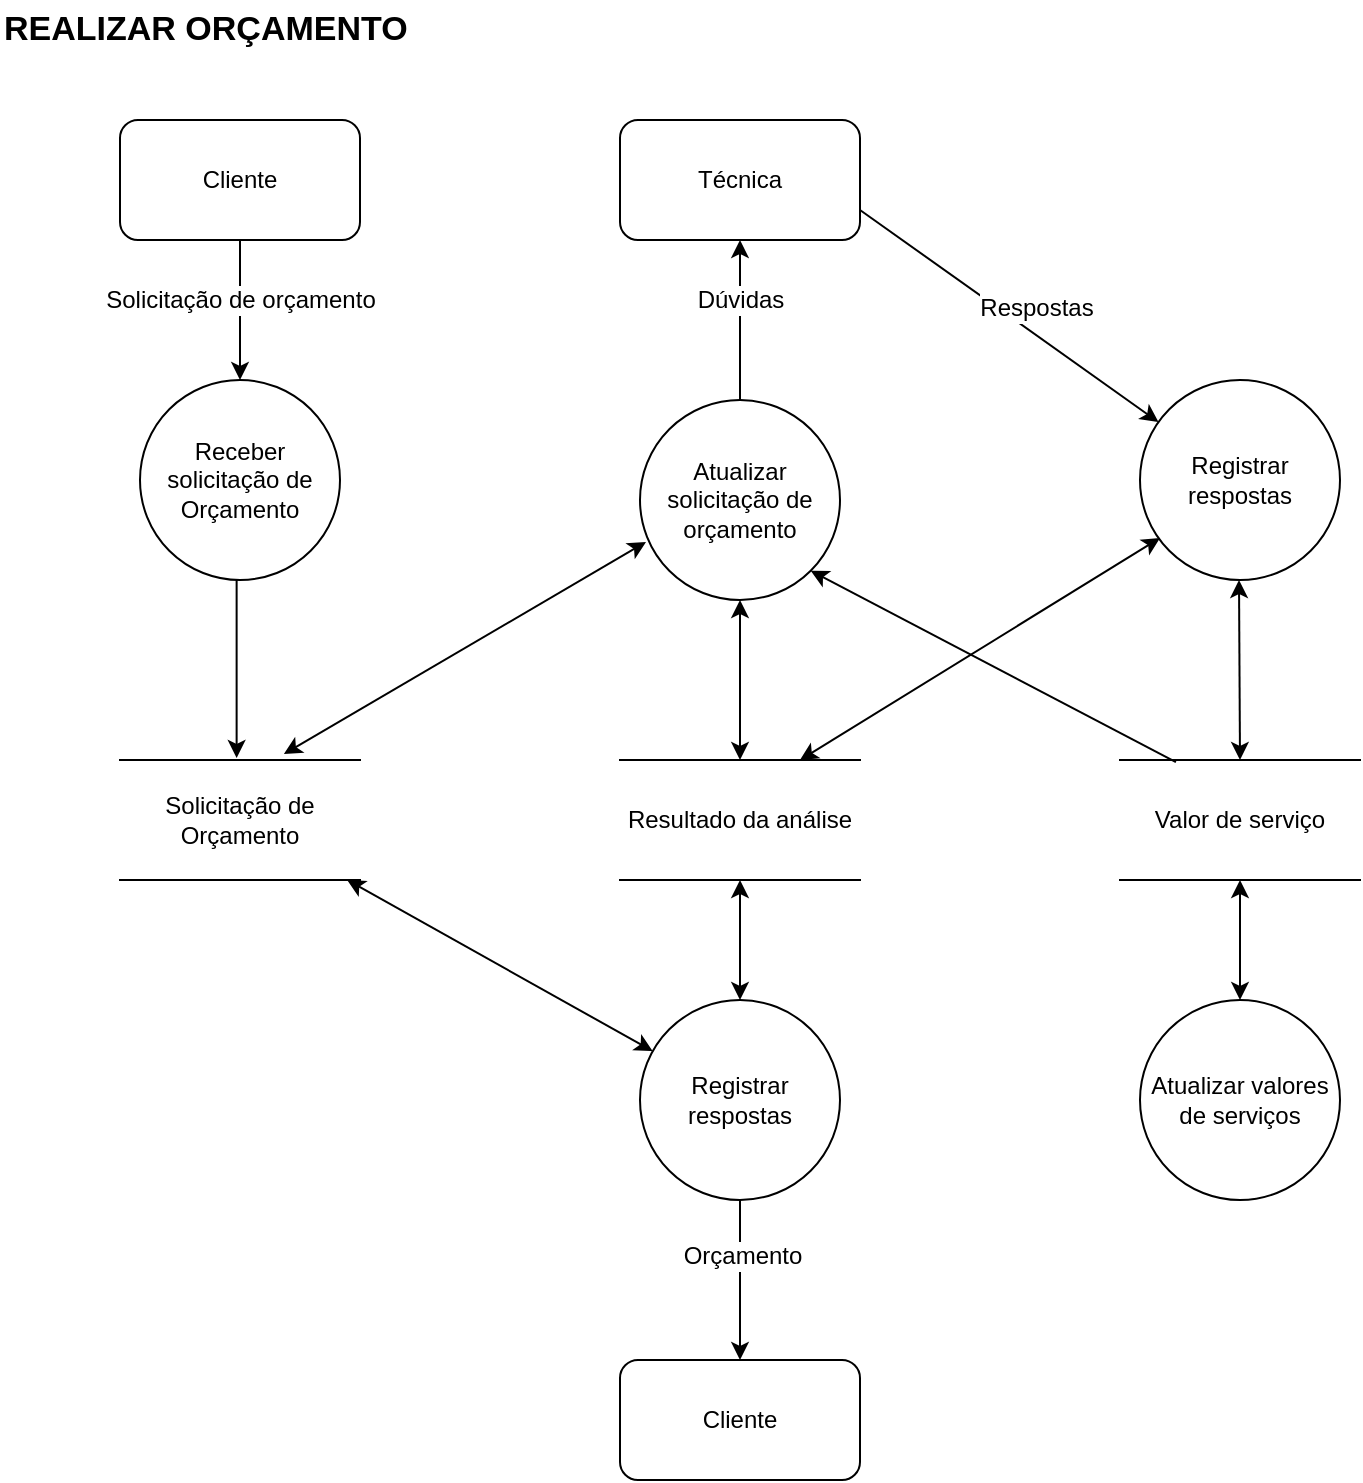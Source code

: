 <mxfile version="12.9.6" type="device" pages="3"><diagram id="C5RBs43oDa-KdzZeNtuy" name="Realizar orcamento"><mxGraphModel dx="2031" dy="1019" grid="1" gridSize="10" guides="1" tooltips="1" connect="1" arrows="1" fold="1" page="1" pageScale="1" pageWidth="827" pageHeight="800" math="0" shadow="0"><root><mxCell id="WIyWlLk6GJQsqaUBKTNV-0"/><mxCell id="WIyWlLk6GJQsqaUBKTNV-1" parent="WIyWlLk6GJQsqaUBKTNV-0"/><mxCell id="VHODwKLt7uAdy8jMnxIu-0" value="Receber solicitação de Orçamento" style="ellipse;whiteSpace=wrap;html=1;aspect=fixed;" parent="WIyWlLk6GJQsqaUBKTNV-1" vertex="1"><mxGeometry x="100" y="210" width="100" height="100" as="geometry"/></mxCell><mxCell id="VHODwKLt7uAdy8jMnxIu-1" value="Cliente" style="rounded=1;whiteSpace=wrap;html=1;" parent="WIyWlLk6GJQsqaUBKTNV-1" vertex="1"><mxGeometry x="90" y="80" width="120" height="60" as="geometry"/></mxCell><mxCell id="VHODwKLt7uAdy8jMnxIu-4" value="Solicitação de Orçamento" style="shape=partialRectangle;whiteSpace=wrap;html=1;left=0;right=0;fillColor=none;" parent="WIyWlLk6GJQsqaUBKTNV-1" vertex="1"><mxGeometry x="90" y="400" width="120" height="60" as="geometry"/></mxCell><mxCell id="VHODwKLt7uAdy8jMnxIu-8" value="Atualizar solicitação de orçamento" style="ellipse;whiteSpace=wrap;html=1;aspect=fixed;" parent="WIyWlLk6GJQsqaUBKTNV-1" vertex="1"><mxGeometry x="350" y="220" width="100" height="100" as="geometry"/></mxCell><mxCell id="VHODwKLt7uAdy8jMnxIu-9" value="Técnica" style="rounded=1;whiteSpace=wrap;html=1;" parent="WIyWlLk6GJQsqaUBKTNV-1" vertex="1"><mxGeometry x="340" y="80" width="120" height="60" as="geometry"/></mxCell><mxCell id="VHODwKLt7uAdy8jMnxIu-10" value="Resultado da análise" style="shape=partialRectangle;whiteSpace=wrap;html=1;left=0;right=0;fillColor=none;" parent="WIyWlLk6GJQsqaUBKTNV-1" vertex="1"><mxGeometry x="340" y="400" width="120" height="60" as="geometry"/></mxCell><mxCell id="VHODwKLt7uAdy8jMnxIu-14" value="" style="endArrow=classic;html=1;exitX=0.5;exitY=0;exitDx=0;exitDy=0;" parent="WIyWlLk6GJQsqaUBKTNV-1" source="VHODwKLt7uAdy8jMnxIu-8" edge="1"><mxGeometry width="50" height="50" relative="1" as="geometry"><mxPoint x="480" y="430" as="sourcePoint"/><mxPoint x="400" y="140" as="targetPoint"/></mxGeometry></mxCell><mxCell id="VHODwKLt7uAdy8jMnxIu-15" value="&lt;div&gt;Dúvidas&lt;/div&gt;" style="text;html=1;align=center;verticalAlign=middle;resizable=0;points=[];labelBackgroundColor=#ffffff;" parent="VHODwKLt7uAdy8jMnxIu-14" vertex="1" connectable="0"><mxGeometry x="0.754" relative="1" as="geometry"><mxPoint x="-8.882e-16" y="20.0" as="offset"/></mxGeometry></mxCell><mxCell id="VHODwKLt7uAdy8jMnxIu-16" value="" style="endArrow=classic;html=1;entryX=0.5;entryY=0;entryDx=0;entryDy=0;exitX=0.5;exitY=1;exitDx=0;exitDy=0;" parent="WIyWlLk6GJQsqaUBKTNV-1" source="VHODwKLt7uAdy8jMnxIu-1" target="VHODwKLt7uAdy8jMnxIu-0" edge="1"><mxGeometry width="50" height="50" relative="1" as="geometry"><mxPoint x="120" y="180" as="sourcePoint"/><mxPoint x="530" y="380" as="targetPoint"/></mxGeometry></mxCell><mxCell id="VHODwKLt7uAdy8jMnxIu-17" value="&lt;div&gt;Solicitação de orçamento&lt;/div&gt;" style="text;html=1;align=center;verticalAlign=middle;resizable=0;points=[];labelBackgroundColor=#ffffff;" parent="VHODwKLt7uAdy8jMnxIu-16" vertex="1" connectable="0"><mxGeometry x="0.311" relative="1" as="geometry"><mxPoint y="-16" as="offset"/></mxGeometry></mxCell><mxCell id="VHODwKLt7uAdy8jMnxIu-18" value="" style="endArrow=classic;html=1;exitX=0.483;exitY=1;exitDx=0;exitDy=0;exitPerimeter=0;" parent="WIyWlLk6GJQsqaUBKTNV-1" source="VHODwKLt7uAdy8jMnxIu-0" edge="1"><mxGeometry width="50" height="50" relative="1" as="geometry"><mxPoint x="148" y="320" as="sourcePoint"/><mxPoint x="148.318" y="399" as="targetPoint"/></mxGeometry></mxCell><mxCell id="VHODwKLt7uAdy8jMnxIu-20" value="Registrar respostas" style="ellipse;whiteSpace=wrap;html=1;aspect=fixed;" parent="WIyWlLk6GJQsqaUBKTNV-1" vertex="1"><mxGeometry x="600" y="210" width="100" height="100" as="geometry"/></mxCell><mxCell id="VHODwKLt7uAdy8jMnxIu-22" value="Valor de serviço" style="shape=partialRectangle;whiteSpace=wrap;html=1;left=0;right=0;fillColor=none;" parent="WIyWlLk6GJQsqaUBKTNV-1" vertex="1"><mxGeometry x="590" y="400" width="120" height="60" as="geometry"/></mxCell><mxCell id="VHODwKLt7uAdy8jMnxIu-23" value="" style="endArrow=classic;html=1;exitX=1;exitY=0.75;exitDx=0;exitDy=0;" parent="WIyWlLk6GJQsqaUBKTNV-1" source="VHODwKLt7uAdy8jMnxIu-9" target="VHODwKLt7uAdy8jMnxIu-20" edge="1"><mxGeometry width="50" height="50" relative="1" as="geometry"><mxPoint x="600" y="145" as="sourcePoint"/><mxPoint x="730" y="385" as="targetPoint"/></mxGeometry></mxCell><mxCell id="VHODwKLt7uAdy8jMnxIu-24" value="&lt;div&gt;Respostas&lt;/div&gt;" style="text;html=1;align=center;verticalAlign=middle;resizable=0;points=[];labelBackgroundColor=#ffffff;" parent="VHODwKLt7uAdy8jMnxIu-23" vertex="1" connectable="0"><mxGeometry x="0.754" relative="1" as="geometry"><mxPoint x="-42.8" y="-44.42" as="offset"/></mxGeometry></mxCell><mxCell id="VHODwKLt7uAdy8jMnxIu-26" value="" style="endArrow=classic;startArrow=classic;html=1;entryX=0.5;entryY=1;entryDx=0;entryDy=0;exitX=0.5;exitY=0;exitDx=0;exitDy=0;" parent="WIyWlLk6GJQsqaUBKTNV-1" source="VHODwKLt7uAdy8jMnxIu-10" target="VHODwKLt7uAdy8jMnxIu-8" edge="1"><mxGeometry width="50" height="50" relative="1" as="geometry"><mxPoint x="400" y="380" as="sourcePoint"/><mxPoint x="450" y="330" as="targetPoint"/></mxGeometry></mxCell><mxCell id="VHODwKLt7uAdy8jMnxIu-27" value="" style="endArrow=classic;startArrow=classic;html=1;entryX=0.495;entryY=1;entryDx=0;entryDy=0;entryPerimeter=0;exitX=0.5;exitY=0;exitDx=0;exitDy=0;" parent="WIyWlLk6GJQsqaUBKTNV-1" source="VHODwKLt7uAdy8jMnxIu-22" target="VHODwKLt7uAdy8jMnxIu-20" edge="1"><mxGeometry width="50" height="50" relative="1" as="geometry"><mxPoint x="600" y="395" as="sourcePoint"/><mxPoint x="599.5" y="325" as="targetPoint"/></mxGeometry></mxCell><mxCell id="VHODwKLt7uAdy8jMnxIu-30" value="" style="endArrow=classic;startArrow=classic;html=1;exitX=0.683;exitY=-0.05;exitDx=0;exitDy=0;exitPerimeter=0;entryX=0.03;entryY=0.71;entryDx=0;entryDy=0;entryPerimeter=0;" parent="WIyWlLk6GJQsqaUBKTNV-1" source="VHODwKLt7uAdy8jMnxIu-4" target="VHODwKLt7uAdy8jMnxIu-8" edge="1"><mxGeometry width="50" height="50" relative="1" as="geometry"><mxPoint x="480" y="430" as="sourcePoint"/><mxPoint x="530" y="380" as="targetPoint"/></mxGeometry></mxCell><mxCell id="VHODwKLt7uAdy8jMnxIu-31" value="" style="endArrow=classic;startArrow=classic;html=1;entryX=0.1;entryY=0.79;entryDx=0;entryDy=0;entryPerimeter=0;exitX=0.75;exitY=0;exitDx=0;exitDy=0;exitPerimeter=0;" parent="WIyWlLk6GJQsqaUBKTNV-1" source="VHODwKLt7uAdy8jMnxIu-10" target="VHODwKLt7uAdy8jMnxIu-20" edge="1"><mxGeometry width="50" height="50" relative="1" as="geometry"><mxPoint x="420" y="430" as="sourcePoint"/><mxPoint x="470" y="380" as="targetPoint"/></mxGeometry></mxCell><mxCell id="VHODwKLt7uAdy8jMnxIu-32" value="" style="endArrow=classic;html=1;entryX=1;entryY=1;entryDx=0;entryDy=0;exitX=0.233;exitY=0.017;exitDx=0;exitDy=0;exitPerimeter=0;" parent="WIyWlLk6GJQsqaUBKTNV-1" source="VHODwKLt7uAdy8jMnxIu-22" target="VHODwKLt7uAdy8jMnxIu-8" edge="1"><mxGeometry width="50" height="50" relative="1" as="geometry"><mxPoint x="480" y="430" as="sourcePoint"/><mxPoint x="530" y="380" as="targetPoint"/></mxGeometry></mxCell><mxCell id="VHODwKLt7uAdy8jMnxIu-33" value="Registrar respostas" style="ellipse;whiteSpace=wrap;html=1;aspect=fixed;" parent="WIyWlLk6GJQsqaUBKTNV-1" vertex="1"><mxGeometry x="350" y="520" width="100" height="100" as="geometry"/></mxCell><mxCell id="VHODwKLt7uAdy8jMnxIu-34" value="Cliente" style="rounded=1;whiteSpace=wrap;html=1;" parent="WIyWlLk6GJQsqaUBKTNV-1" vertex="1"><mxGeometry x="340" y="700" width="120" height="60" as="geometry"/></mxCell><mxCell id="VHODwKLt7uAdy8jMnxIu-35" value="" style="endArrow=classic;startArrow=classic;html=1;entryX=0.5;entryY=1;entryDx=0;entryDy=0;" parent="WIyWlLk6GJQsqaUBKTNV-1" source="VHODwKLt7uAdy8jMnxIu-33" target="VHODwKLt7uAdy8jMnxIu-10" edge="1"><mxGeometry width="50" height="50" relative="1" as="geometry"><mxPoint x="390" y="540" as="sourcePoint"/><mxPoint x="440" y="490" as="targetPoint"/></mxGeometry></mxCell><mxCell id="VHODwKLt7uAdy8jMnxIu-38" value="" style="endArrow=classic;html=1;" parent="WIyWlLk6GJQsqaUBKTNV-1" source="VHODwKLt7uAdy8jMnxIu-33" target="VHODwKLt7uAdy8jMnxIu-34" edge="1"><mxGeometry width="50" height="50" relative="1" as="geometry"><mxPoint x="370" y="660" as="sourcePoint"/><mxPoint x="420" y="610" as="targetPoint"/></mxGeometry></mxCell><mxCell id="VHODwKLt7uAdy8jMnxIu-39" value="Orçamento" style="text;html=1;align=center;verticalAlign=middle;resizable=0;points=[];labelBackgroundColor=#ffffff;" parent="VHODwKLt7uAdy8jMnxIu-38" vertex="1" connectable="0"><mxGeometry x="-0.3" y="1" relative="1" as="geometry"><mxPoint as="offset"/></mxGeometry></mxCell><mxCell id="VHODwKLt7uAdy8jMnxIu-40" value="Atualizar valores de serviços" style="ellipse;whiteSpace=wrap;html=1;aspect=fixed;" parent="WIyWlLk6GJQsqaUBKTNV-1" vertex="1"><mxGeometry x="600" y="520" width="100" height="100" as="geometry"/></mxCell><mxCell id="VHODwKLt7uAdy8jMnxIu-41" value="" style="endArrow=classic;startArrow=classic;html=1;entryX=0.5;entryY=1;entryDx=0;entryDy=0;exitX=0.5;exitY=0;exitDx=0;exitDy=0;" parent="WIyWlLk6GJQsqaUBKTNV-1" source="VHODwKLt7uAdy8jMnxIu-40" target="VHODwKLt7uAdy8jMnxIu-22" edge="1"><mxGeometry width="50" height="50" relative="1" as="geometry"><mxPoint x="570" y="550" as="sourcePoint"/><mxPoint x="620" y="500" as="targetPoint"/></mxGeometry></mxCell><mxCell id="VHODwKLt7uAdy8jMnxIu-43" value="" style="endArrow=classic;startArrow=classic;html=1;" parent="WIyWlLk6GJQsqaUBKTNV-1" source="VHODwKLt7uAdy8jMnxIu-4" target="VHODwKLt7uAdy8jMnxIu-33" edge="1"><mxGeometry width="50" height="50" relative="1" as="geometry"><mxPoint x="170" y="520" as="sourcePoint"/><mxPoint x="220" y="470" as="targetPoint"/></mxGeometry></mxCell><mxCell id="9nqTh4BEYh99MRTopix7-0" value="REALIZAR ORÇAMENTO" style="text;html=1;strokeColor=none;fillColor=none;align=left;verticalAlign=middle;whiteSpace=wrap;rounded=0;fontSize=17;fontStyle=1" vertex="1" parent="WIyWlLk6GJQsqaUBKTNV-1"><mxGeometry x="30" y="20" width="280" height="30" as="geometry"/></mxCell></root></mxGraphModel></diagram><diagram id="A8YRLk2Jh_OSkQksyPqW" name="Agendar realização de serviço"><mxGraphModel dx="1673" dy="839" grid="1" gridSize="10" guides="1" tooltips="1" connect="1" arrows="1" fold="1" page="1" pageScale="1" pageWidth="827" pageHeight="900" math="0" shadow="0"><root><mxCell id="z7Fmm6mJsP4Rc-m0eVXu-0"/><mxCell id="z7Fmm6mJsP4Rc-m0eVXu-1" parent="z7Fmm6mJsP4Rc-m0eVXu-0"/><mxCell id="-MqdabNMi41fzP6VtlOK-0" value="Cliente" style="rounded=1;whiteSpace=wrap;html=1;" vertex="1" parent="z7Fmm6mJsP4Rc-m0eVXu-1"><mxGeometry x="130" y="70" width="120" height="60" as="geometry"/></mxCell><mxCell id="-MqdabNMi41fzP6VtlOK-1" value="" style="endArrow=classic;html=1;entryX=0.5;entryY=0;entryDx=0;entryDy=0;exitX=0.5;exitY=1;exitDx=0;exitDy=0;" edge="1" source="-MqdabNMi41fzP6VtlOK-0" target="-MqdabNMi41fzP6VtlOK-3" parent="z7Fmm6mJsP4Rc-m0eVXu-1"><mxGeometry width="50" height="50" relative="1" as="geometry"><mxPoint x="160" y="170" as="sourcePoint"/><mxPoint x="570" y="370" as="targetPoint"/></mxGeometry></mxCell><mxCell id="-MqdabNMi41fzP6VtlOK-2" value="&lt;div&gt;Solicita realização&lt;/div&gt;&lt;div&gt;do serviço&lt;/div&gt;" style="text;html=1;align=center;verticalAlign=middle;resizable=0;points=[];labelBackgroundColor=#ffffff;" vertex="1" connectable="0" parent="-MqdabNMi41fzP6VtlOK-1"><mxGeometry x="0.311" relative="1" as="geometry"><mxPoint y="-16" as="offset"/></mxGeometry></mxCell><mxCell id="-MqdabNMi41fzP6VtlOK-3" value="Agendar instalação" style="ellipse;whiteSpace=wrap;html=1;aspect=fixed;" vertex="1" parent="z7Fmm6mJsP4Rc-m0eVXu-1"><mxGeometry x="140" y="210" width="100" height="100" as="geometry"/></mxCell><mxCell id="-MqdabNMi41fzP6VtlOK-4" value="" style="endArrow=classic;html=1;exitX=0.5;exitY=1;exitDx=0;exitDy=0;" edge="1" source="-MqdabNMi41fzP6VtlOK-3" parent="z7Fmm6mJsP4Rc-m0eVXu-1" target="-MqdabNMi41fzP6VtlOK-5"><mxGeometry width="50" height="50" relative="1" as="geometry"><mxPoint x="188" y="310" as="sourcePoint"/><mxPoint x="188.318" y="389" as="targetPoint"/></mxGeometry></mxCell><mxCell id="-MqdabNMi41fzP6VtlOK-5" value="Solicitação de serviço" style="shape=partialRectangle;whiteSpace=wrap;html=1;left=0;right=0;fillColor=none;" vertex="1" parent="z7Fmm6mJsP4Rc-m0eVXu-1"><mxGeometry x="130" y="370" width="120" height="60" as="geometry"/></mxCell><mxCell id="QiUJyHDK2OyIXpGi3yp5-0" value="Verificar&lt;br&gt;agenda" style="ellipse;whiteSpace=wrap;html=1;aspect=fixed;" vertex="1" parent="z7Fmm6mJsP4Rc-m0eVXu-1"><mxGeometry x="349" y="210" width="100" height="100" as="geometry"/></mxCell><mxCell id="QiUJyHDK2OyIXpGi3yp5-1" value="Técnica" style="rounded=1;whiteSpace=wrap;html=1;" vertex="1" parent="z7Fmm6mJsP4Rc-m0eVXu-1"><mxGeometry x="339" y="70" width="120" height="60" as="geometry"/></mxCell><mxCell id="QiUJyHDK2OyIXpGi3yp5-2" value="Agenda de serviços" style="shape=partialRectangle;whiteSpace=wrap;html=1;left=0;right=0;fillColor=none;" vertex="1" parent="z7Fmm6mJsP4Rc-m0eVXu-1"><mxGeometry x="339" y="370" width="120" height="60" as="geometry"/></mxCell><mxCell id="QiUJyHDK2OyIXpGi3yp5-3" value="" style="endArrow=classic;html=1;exitX=0.5;exitY=0;exitDx=0;exitDy=0;" edge="1" parent="z7Fmm6mJsP4Rc-m0eVXu-1" source="QiUJyHDK2OyIXpGi3yp5-0"><mxGeometry width="50" height="50" relative="1" as="geometry"><mxPoint x="479" y="420" as="sourcePoint"/><mxPoint x="399" y="130" as="targetPoint"/></mxGeometry></mxCell><mxCell id="QiUJyHDK2OyIXpGi3yp5-4" value="&lt;div&gt;Dúvidas&lt;/div&gt;" style="text;html=1;align=center;verticalAlign=middle;resizable=0;points=[];labelBackgroundColor=#ffffff;" vertex="1" connectable="0" parent="QiUJyHDK2OyIXpGi3yp5-3"><mxGeometry x="0.754" relative="1" as="geometry"><mxPoint x="-8.882e-16" y="30.0" as="offset"/></mxGeometry></mxCell><mxCell id="Y0maUpD85dGVmRNO-XR2-0" value="" style="endArrow=classic;startArrow=classic;html=1;exitX=0.575;exitY=-0.017;exitDx=0;exitDy=0;exitPerimeter=0;entryX=0.03;entryY=0.78;entryDx=0;entryDy=0;entryPerimeter=0;" edge="1" parent="z7Fmm6mJsP4Rc-m0eVXu-1" source="-MqdabNMi41fzP6VtlOK-5" target="QiUJyHDK2OyIXpGi3yp5-0"><mxGeometry width="50" height="50" relative="1" as="geometry"><mxPoint x="480" y="420" as="sourcePoint"/><mxPoint x="530" y="370" as="targetPoint"/></mxGeometry></mxCell><mxCell id="qm6ZDj1t0B11kWcHbbYM-0" value="Aprovar&lt;br&gt;Instalação" style="ellipse;whiteSpace=wrap;html=1;aspect=fixed;" vertex="1" parent="z7Fmm6mJsP4Rc-m0eVXu-1"><mxGeometry x="349" y="490" width="100" height="100" as="geometry"/></mxCell><mxCell id="L8G36PbLysS2J302FFJt-0" value="Registrar respostas" style="ellipse;whiteSpace=wrap;html=1;aspect=fixed;" vertex="1" parent="z7Fmm6mJsP4Rc-m0eVXu-1"><mxGeometry x="569" y="210" width="100" height="100" as="geometry"/></mxCell><mxCell id="L8G36PbLysS2J302FFJt-1" value="" style="endArrow=classic;html=1;exitX=1;exitY=0.5;exitDx=0;exitDy=0;" edge="1" parent="z7Fmm6mJsP4Rc-m0eVXu-1" target="L8G36PbLysS2J302FFJt-0" source="QiUJyHDK2OyIXpGi3yp5-1"><mxGeometry width="50" height="50" relative="1" as="geometry"><mxPoint x="499" y="135" as="sourcePoint"/><mxPoint x="769" y="395" as="targetPoint"/></mxGeometry></mxCell><mxCell id="L8G36PbLysS2J302FFJt-2" value="&lt;div&gt;Respostas&lt;/div&gt;" style="text;html=1;align=center;verticalAlign=middle;resizable=0;points=[];labelBackgroundColor=#ffffff;" vertex="1" connectable="0" parent="L8G36PbLysS2J302FFJt-1"><mxGeometry x="0.754" relative="1" as="geometry"><mxPoint x="-42.8" y="-44.42" as="offset"/></mxGeometry></mxCell><mxCell id="L8G36PbLysS2J302FFJt-3" value="" style="endArrow=classic;startArrow=classic;html=1;entryX=0.1;entryY=0.79;entryDx=0;entryDy=0;entryPerimeter=0;exitX=0.658;exitY=-0.017;exitDx=0;exitDy=0;exitPerimeter=0;" edge="1" parent="z7Fmm6mJsP4Rc-m0eVXu-1" target="L8G36PbLysS2J302FFJt-0" source="QiUJyHDK2OyIXpGi3yp5-2"><mxGeometry width="50" height="50" relative="1" as="geometry"><mxPoint x="469" y="410" as="sourcePoint"/><mxPoint x="509" y="390" as="targetPoint"/></mxGeometry></mxCell><mxCell id="BGGmpwTkeO8uS0DduRDW-0" value="" style="endArrow=classic;html=1;entryX=0.5;entryY=0;entryDx=0;entryDy=0;exitX=0.5;exitY=1;exitDx=0;exitDy=0;" edge="1" parent="z7Fmm6mJsP4Rc-m0eVXu-1" source="QiUJyHDK2OyIXpGi3yp5-2" target="qm6ZDj1t0B11kWcHbbYM-0"><mxGeometry width="50" height="50" relative="1" as="geometry"><mxPoint x="480" y="400" as="sourcePoint"/><mxPoint x="530" y="350" as="targetPoint"/></mxGeometry></mxCell><mxCell id="BGGmpwTkeO8uS0DduRDW-1" value="" style="endArrow=classic;startArrow=classic;html=1;entryX=0.5;entryY=1;entryDx=0;entryDy=0;exitX=0.07;exitY=0.24;exitDx=0;exitDy=0;exitPerimeter=0;" edge="1" parent="z7Fmm6mJsP4Rc-m0eVXu-1" source="qm6ZDj1t0B11kWcHbbYM-0" target="-MqdabNMi41fzP6VtlOK-5"><mxGeometry width="50" height="50" relative="1" as="geometry"><mxPoint x="480" y="400" as="sourcePoint"/><mxPoint x="530" y="350" as="targetPoint"/></mxGeometry></mxCell><mxCell id="uqqQdRw4oOH8JdCJN9qx-0" value="Cliente" style="rounded=1;whiteSpace=wrap;html=1;" vertex="1" parent="z7Fmm6mJsP4Rc-m0eVXu-1"><mxGeometry x="339" y="650" width="120" height="60" as="geometry"/></mxCell><mxCell id="uqqQdRw4oOH8JdCJN9qx-1" value="Aprovação" style="endArrow=classic;html=1;exitX=0.5;exitY=1;exitDx=0;exitDy=0;" edge="1" parent="z7Fmm6mJsP4Rc-m0eVXu-1" source="qm6ZDj1t0B11kWcHbbYM-0" target="uqqQdRw4oOH8JdCJN9qx-0"><mxGeometry width="50" height="50" relative="1" as="geometry"><mxPoint x="399" y="730.0" as="sourcePoint"/><mxPoint x="530" y="610" as="targetPoint"/><mxPoint y="-1" as="offset"/></mxGeometry></mxCell><mxCell id="s_bgTfqNZsZNBqcDVxQO-0" value="" style="endArrow=classic;startArrow=classic;html=1;exitX=0.5;exitY=0;exitDx=0;exitDy=0;entryX=0.5;entryY=1;entryDx=0;entryDy=0;" edge="1" parent="z7Fmm6mJsP4Rc-m0eVXu-1" source="QiUJyHDK2OyIXpGi3yp5-2" target="QiUJyHDK2OyIXpGi3yp5-0"><mxGeometry width="50" height="50" relative="1" as="geometry"><mxPoint x="480" y="460" as="sourcePoint"/><mxPoint x="530" y="410" as="targetPoint"/></mxGeometry></mxCell><mxCell id="EuhC-bhUaU4TZIGEjUDU-0" value="AGENDAR REALIZAÇÃO DE SERVIÇO" style="text;html=1;strokeColor=none;fillColor=none;align=left;verticalAlign=middle;whiteSpace=wrap;rounded=0;fontSize=17;fontStyle=1" vertex="1" parent="z7Fmm6mJsP4Rc-m0eVXu-1"><mxGeometry x="30" y="20" width="340" height="30" as="geometry"/></mxCell></root></mxGraphModel></diagram><diagram id="LAC5ehGrFXH8N2mkQpfO" name="Realizar recebimento"><mxGraphModel dx="1422" dy="713" grid="1" gridSize="10" guides="1" tooltips="1" connect="1" arrows="1" fold="1" page="1" pageScale="1" pageWidth="850" pageHeight="500" background="none" math="0" shadow="0"><root><mxCell id="81tQNtr7i1RBVnm7zmy7-0"/><mxCell id="81tQNtr7i1RBVnm7zmy7-1" parent="81tQNtr7i1RBVnm7zmy7-0"/><mxCell id="JnXFrZkmBsTxj8hV_N1o-0" value="Fechar&lt;br&gt;fatura" style="ellipse;whiteSpace=wrap;html=1;aspect=fixed;" parent="81tQNtr7i1RBVnm7zmy7-1" vertex="1"><mxGeometry x="210" y="220" width="100" height="100" as="geometry"/></mxCell><mxCell id="JnXFrZkmBsTxj8hV_N1o-1" value="Administração" style="rounded=1;whiteSpace=wrap;html=1;" parent="81tQNtr7i1RBVnm7zmy7-1" vertex="1"><mxGeometry x="200" y="80" width="120" height="60" as="geometry"/></mxCell><mxCell id="JnXFrZkmBsTxj8hV_N1o-2" value="Registro financeiro" style="shape=partialRectangle;whiteSpace=wrap;html=1;left=0;right=0;fillColor=none;" parent="81tQNtr7i1RBVnm7zmy7-1" vertex="1"><mxGeometry x="200" y="410" width="120" height="60" as="geometry"/></mxCell><mxCell id="JnXFrZkmBsTxj8hV_N1o-5" value="" style="endArrow=classic;html=1;exitX=0.483;exitY=1;exitDx=0;exitDy=0;exitPerimeter=0;" parent="81tQNtr7i1RBVnm7zmy7-1" source="JnXFrZkmBsTxj8hV_N1o-0" edge="1"><mxGeometry width="50" height="50" relative="1" as="geometry"><mxPoint x="258" y="330" as="sourcePoint"/><mxPoint x="258.318" y="409" as="targetPoint"/></mxGeometry></mxCell><mxCell id="JnXFrZkmBsTxj8hV_N1o-8" value="Enviar&lt;br&gt;fatura" style="ellipse;whiteSpace=wrap;html=1;aspect=fixed;" parent="81tQNtr7i1RBVnm7zmy7-1" vertex="1"><mxGeometry x="400" y="220" width="100" height="100" as="geometry"/></mxCell><mxCell id="JnXFrZkmBsTxj8hV_N1o-9" value="" style="endArrow=classic;startArrow=classic;html=1;exitX=0.75;exitY=-0.033;exitDx=0;exitDy=0;entryX=0.3;entryY=0.97;entryDx=0;entryDy=0;entryPerimeter=0;exitPerimeter=0;" parent="81tQNtr7i1RBVnm7zmy7-1" source="JnXFrZkmBsTxj8hV_N1o-2" target="JnXFrZkmBsTxj8hV_N1o-8" edge="1"><mxGeometry width="50" height="50" relative="1" as="geometry"><mxPoint x="530" y="420" as="sourcePoint"/><mxPoint x="580" y="370" as="targetPoint"/></mxGeometry></mxCell><mxCell id="JnXFrZkmBsTxj8hV_N1o-12" value="Fatura" style="curved=1;endArrow=classic;html=1;entryX=0.5;entryY=1;entryDx=0;entryDy=0;exitX=0.5;exitY=0;exitDx=0;exitDy=0;" parent="81tQNtr7i1RBVnm7zmy7-1" source="JnXFrZkmBsTxj8hV_N1o-8" target="7bQWFuqfvNKs0IKBNm_B-0" edge="1"><mxGeometry width="50" height="50" relative="1" as="geometry"><mxPoint x="600" y="190" as="sourcePoint"/><mxPoint x="650" y="140" as="targetPoint"/><Array as="points"/></mxGeometry></mxCell><mxCell id="7bQWFuqfvNKs0IKBNm_B-0" value="Cliente" style="rounded=1;whiteSpace=wrap;html=1;" vertex="1" parent="81tQNtr7i1RBVnm7zmy7-1"><mxGeometry x="390" y="80" width="120" height="60" as="geometry"/></mxCell><mxCell id="7bQWFuqfvNKs0IKBNm_B-1" value="Confirmar&lt;br&gt;recebimento" style="ellipse;whiteSpace=wrap;html=1;aspect=fixed;" vertex="1" parent="81tQNtr7i1RBVnm7zmy7-1"><mxGeometry x="570" y="220" width="100" height="100" as="geometry"/></mxCell><mxCell id="zeVb8JccCXCcfvA8szVD-0" value="" style="endArrow=classic;startArrow=classic;html=1;exitX=0.5;exitY=0;exitDx=0;exitDy=0;entryX=0.5;entryY=1;entryDx=0;entryDy=0;" edge="1" parent="81tQNtr7i1RBVnm7zmy7-1" source="JnXFrZkmBsTxj8hV_N1o-0" target="JnXFrZkmBsTxj8hV_N1o-1"><mxGeometry width="50" height="50" relative="1" as="geometry"><mxPoint x="530" y="420" as="sourcePoint"/><mxPoint x="580" y="370" as="targetPoint"/></mxGeometry></mxCell><mxCell id="zeVb8JccCXCcfvA8szVD-1" value="Fechamento&lt;br&gt;do serviço" style="shape=partialRectangle;whiteSpace=wrap;html=1;left=0;right=0;fillColor=none;" vertex="1" parent="81tQNtr7i1RBVnm7zmy7-1"><mxGeometry x="560" y="410" width="120" height="60" as="geometry"/></mxCell><mxCell id="zeVb8JccCXCcfvA8szVD-2" value="" style="endArrow=classic;startArrow=classic;html=1;entryX=0.7;entryY=1.067;entryDx=0;entryDy=0;entryPerimeter=0;exitX=0.5;exitY=0;exitDx=0;exitDy=0;" edge="1" parent="81tQNtr7i1RBVnm7zmy7-1" source="7bQWFuqfvNKs0IKBNm_B-1" target="7bQWFuqfvNKs0IKBNm_B-0"><mxGeometry width="50" height="50" relative="1" as="geometry"><mxPoint x="530" y="420" as="sourcePoint"/><mxPoint x="580" y="370" as="targetPoint"/></mxGeometry></mxCell><mxCell id="zeVb8JccCXCcfvA8szVD-3" value="" style="endArrow=classic;html=1;exitX=0.5;exitY=1;exitDx=0;exitDy=0;entryX=0.5;entryY=0;entryDx=0;entryDy=0;" edge="1" parent="81tQNtr7i1RBVnm7zmy7-1" source="7bQWFuqfvNKs0IKBNm_B-1" target="zeVb8JccCXCcfvA8szVD-1"><mxGeometry width="50" height="50" relative="1" as="geometry"><mxPoint x="530" y="420" as="sourcePoint"/><mxPoint x="580" y="370" as="targetPoint"/></mxGeometry></mxCell><mxCell id="NGJxPQ0Qfxm2wVSQhmwm-0" value="REALIZAR RECEBIMENTO" style="text;html=1;strokeColor=none;fillColor=none;align=left;verticalAlign=middle;whiteSpace=wrap;rounded=0;fontSize=17;fontStyle=1" vertex="1" parent="81tQNtr7i1RBVnm7zmy7-1"><mxGeometry x="30" y="20" width="340" height="30" as="geometry"/></mxCell></root></mxGraphModel></diagram></mxfile>